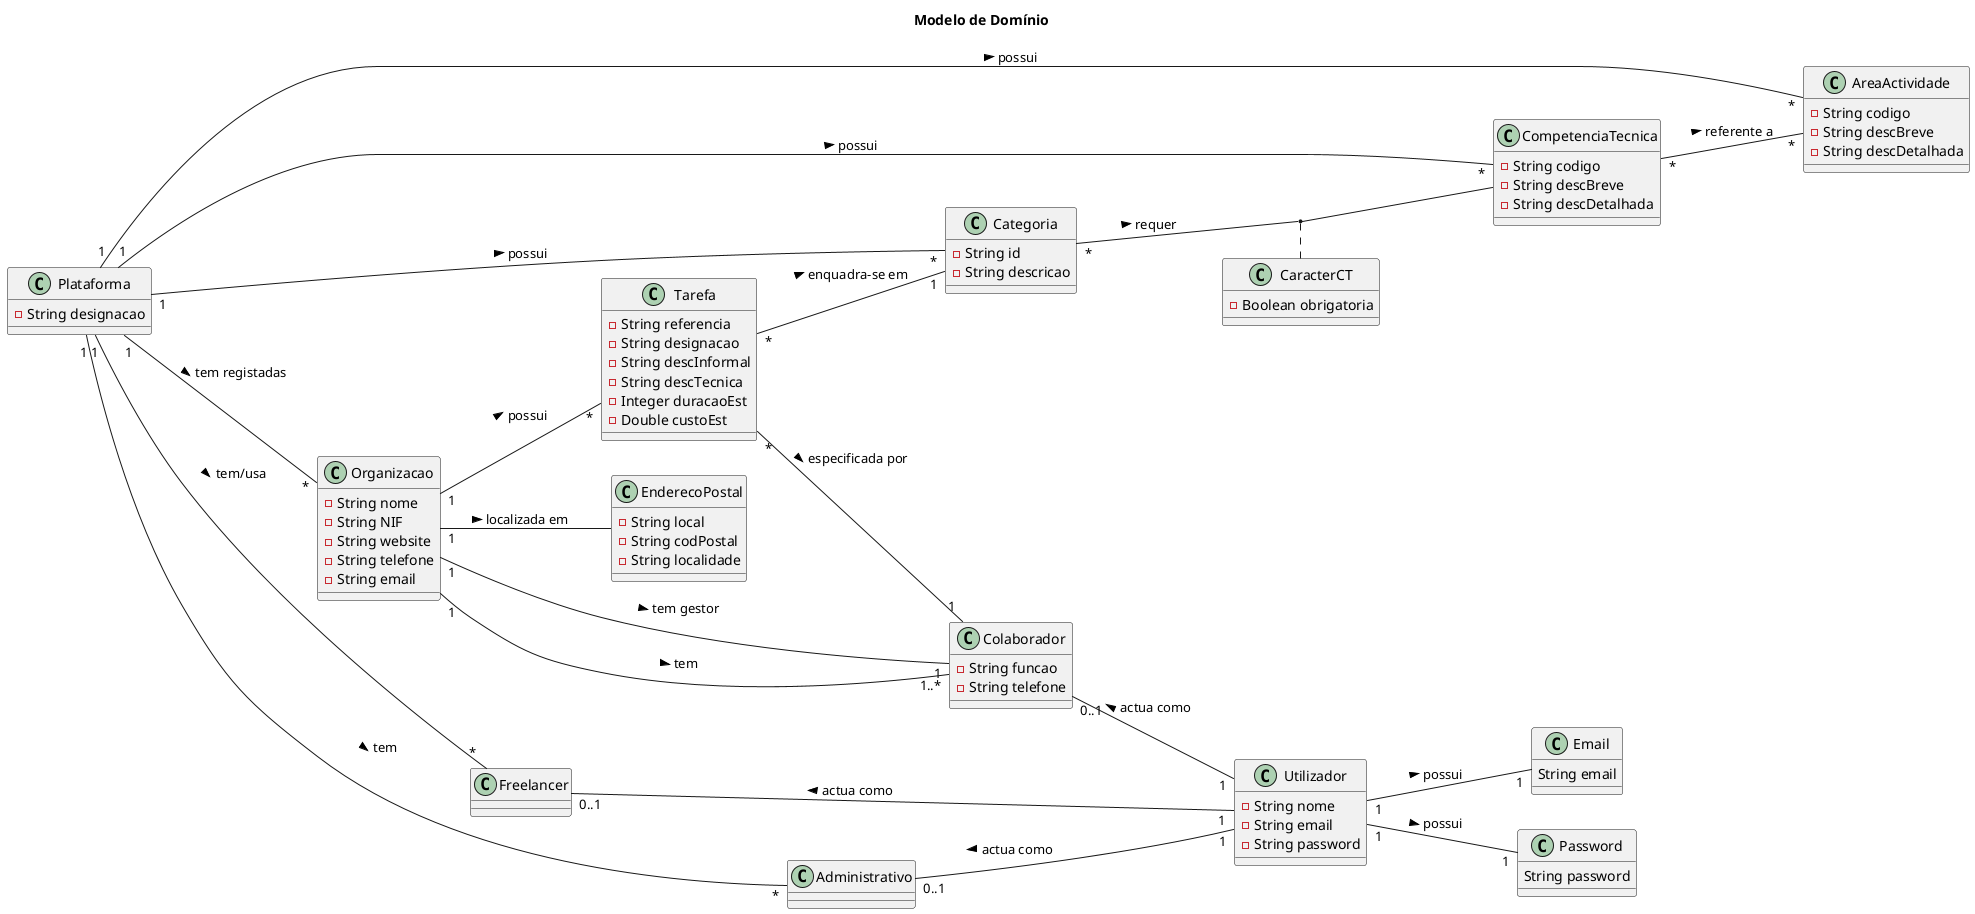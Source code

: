 @startuml
title Modelo de Domínio

left to right direction
class Plataforma {
    -String designacao
}

class AreaActividade {
    -String codigo
    -String descBreve
    -String descDetalhada
}

class CompetenciaTecnica {
    -String codigo
    -String descBreve
    -String descDetalhada
}

class Organizacao {
    -String nome
    -String NIF
    -String website
    -String telefone
    -String email
}

class Tarefa {
    -String referencia
    -String designacao
    -String descInformal
    -String descTecnica
    -Integer duracaoEst
    -Double custoEst
}

class CaracterCT {
    -Boolean obrigatoria
}

class Categoria {
    -String id
    -String descricao 
}

class Colaborador {
    -String funcao
    -String telefone
}

class EnderecoPostal {
    -String local
    -String codPostal
    -String localidade
}

class Freelancer {
}

class Administrativo {
}

class Utilizador {
    -String nome
    -String email
    -String password
}

class Password {
    String password
}

class Email {
    String email
}

Plataforma"1" -- "*"Organizacao: tem registadas >
Plataforma"1" -- "*"Freelancer: tem/usa >
Plataforma"1" -- "*"Administrativo: tem >
Plataforma"1" -- "*"AreaActividade: possui >
Plataforma"1" -- "*"CompetenciaTecnica: possui >
Plataforma"1" -- "*"Categoria: possui >
Tarefa"*" -- "1"Categoria: enquadra-se em >
Tarefa"*" -- "1"Colaborador: especificada por >
CompetenciaTecnica"*" -- "*"AreaActividade: referente a >
Organizacao"1" -- "*"Tarefa: possui >
Organizacao"1" -- EnderecoPostal: localizada em >
Organizacao"1" -- "1"Colaborador: tem gestor >
Organizacao"1" -- "1..*"Colaborador: tem >
Freelancer"0..1" -- "1"Utilizador: actua como <
Administrativo"0..1" -- "1"Utilizador: actua como <
Colaborador"0..1" -- "1"Utilizador: actua como <
Categoria"*" -- CompetenciaTecnica: requer >
(Categoria, CompetenciaTecnica) . CaracterCT
Utilizador"1" -- "1"Email: possui >
Utilizador"1" -- "1"Password: possui >


@enduml